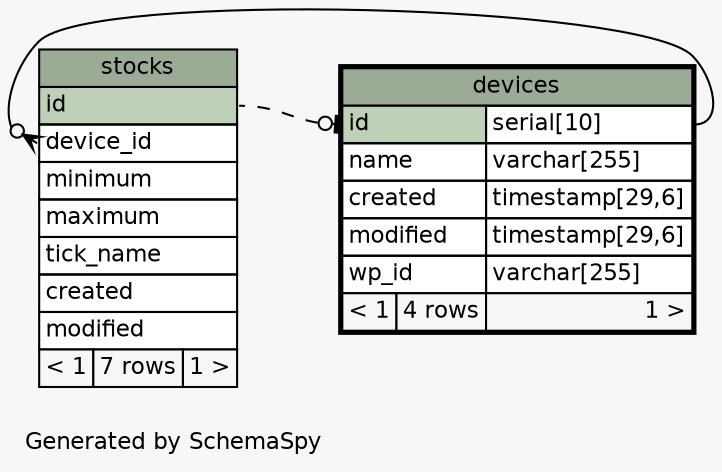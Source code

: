 // dot 2.36.0 on Linux 3.13.0-68-generic
// SchemaSpy rev 590
digraph "impliedTwoDegreesRelationshipsDiagram" {
  graph [
    rankdir="RL"
    bgcolor="#f7f7f7"
    label="\nGenerated by SchemaSpy"
    labeljust="l"
    nodesep="0.18"
    ranksep="0.46"
    fontname="Helvetica"
    fontsize="11"
  ];
  node [
    fontname="Helvetica"
    fontsize="11"
    shape="plaintext"
  ];
  edge [
    arrowsize="0.8"
  ];
  "devices":"id":w -> "stocks":"id":e [arrowhead=none dir=back arrowtail=teeodot style=dashed];
  "stocks":"device_id":w -> "devices":"id.type":e [arrowhead=none dir=back arrowtail=crowodot];
  "devices" [
    label=<
    <TABLE BORDER="2" CELLBORDER="1" CELLSPACING="0" BGCOLOR="#ffffff">
      <TR><TD COLSPAN="3" BGCOLOR="#9bab96" ALIGN="CENTER">devices</TD></TR>
      <TR><TD PORT="id" COLSPAN="2" BGCOLOR="#bed1b8" ALIGN="LEFT">id</TD><TD PORT="id.type" ALIGN="LEFT">serial[10]</TD></TR>
      <TR><TD PORT="name" COLSPAN="2" ALIGN="LEFT">name</TD><TD PORT="name.type" ALIGN="LEFT">varchar[255]</TD></TR>
      <TR><TD PORT="created" COLSPAN="2" ALIGN="LEFT">created</TD><TD PORT="created.type" ALIGN="LEFT">timestamp[29,6]</TD></TR>
      <TR><TD PORT="modified" COLSPAN="2" ALIGN="LEFT">modified</TD><TD PORT="modified.type" ALIGN="LEFT">timestamp[29,6]</TD></TR>
      <TR><TD PORT="wp_id" COLSPAN="2" ALIGN="LEFT">wp_id</TD><TD PORT="wp_id.type" ALIGN="LEFT">varchar[255]</TD></TR>
      <TR><TD ALIGN="LEFT" BGCOLOR="#f7f7f7">&lt; 1</TD><TD ALIGN="RIGHT" BGCOLOR="#f7f7f7">4 rows</TD><TD ALIGN="RIGHT" BGCOLOR="#f7f7f7">1 &gt;</TD></TR>
    </TABLE>>
    URL="devices.html"
    tooltip="devices"
  ];
  "stocks" [
    label=<
    <TABLE BORDER="0" CELLBORDER="1" CELLSPACING="0" BGCOLOR="#ffffff">
      <TR><TD COLSPAN="3" BGCOLOR="#9bab96" ALIGN="CENTER">stocks</TD></TR>
      <TR><TD PORT="id" COLSPAN="3" BGCOLOR="#bed1b8" ALIGN="LEFT">id</TD></TR>
      <TR><TD PORT="device_id" COLSPAN="3" ALIGN="LEFT">device_id</TD></TR>
      <TR><TD PORT="minimum" COLSPAN="3" ALIGN="LEFT">minimum</TD></TR>
      <TR><TD PORT="maximum" COLSPAN="3" ALIGN="LEFT">maximum</TD></TR>
      <TR><TD PORT="tick_name" COLSPAN="3" ALIGN="LEFT">tick_name</TD></TR>
      <TR><TD PORT="created" COLSPAN="3" ALIGN="LEFT">created</TD></TR>
      <TR><TD PORT="modified" COLSPAN="3" ALIGN="LEFT">modified</TD></TR>
      <TR><TD ALIGN="LEFT" BGCOLOR="#f7f7f7">&lt; 1</TD><TD ALIGN="RIGHT" BGCOLOR="#f7f7f7">7 rows</TD><TD ALIGN="RIGHT" BGCOLOR="#f7f7f7">1 &gt;</TD></TR>
    </TABLE>>
    URL="stocks.html"
    tooltip="stocks"
  ];
}
